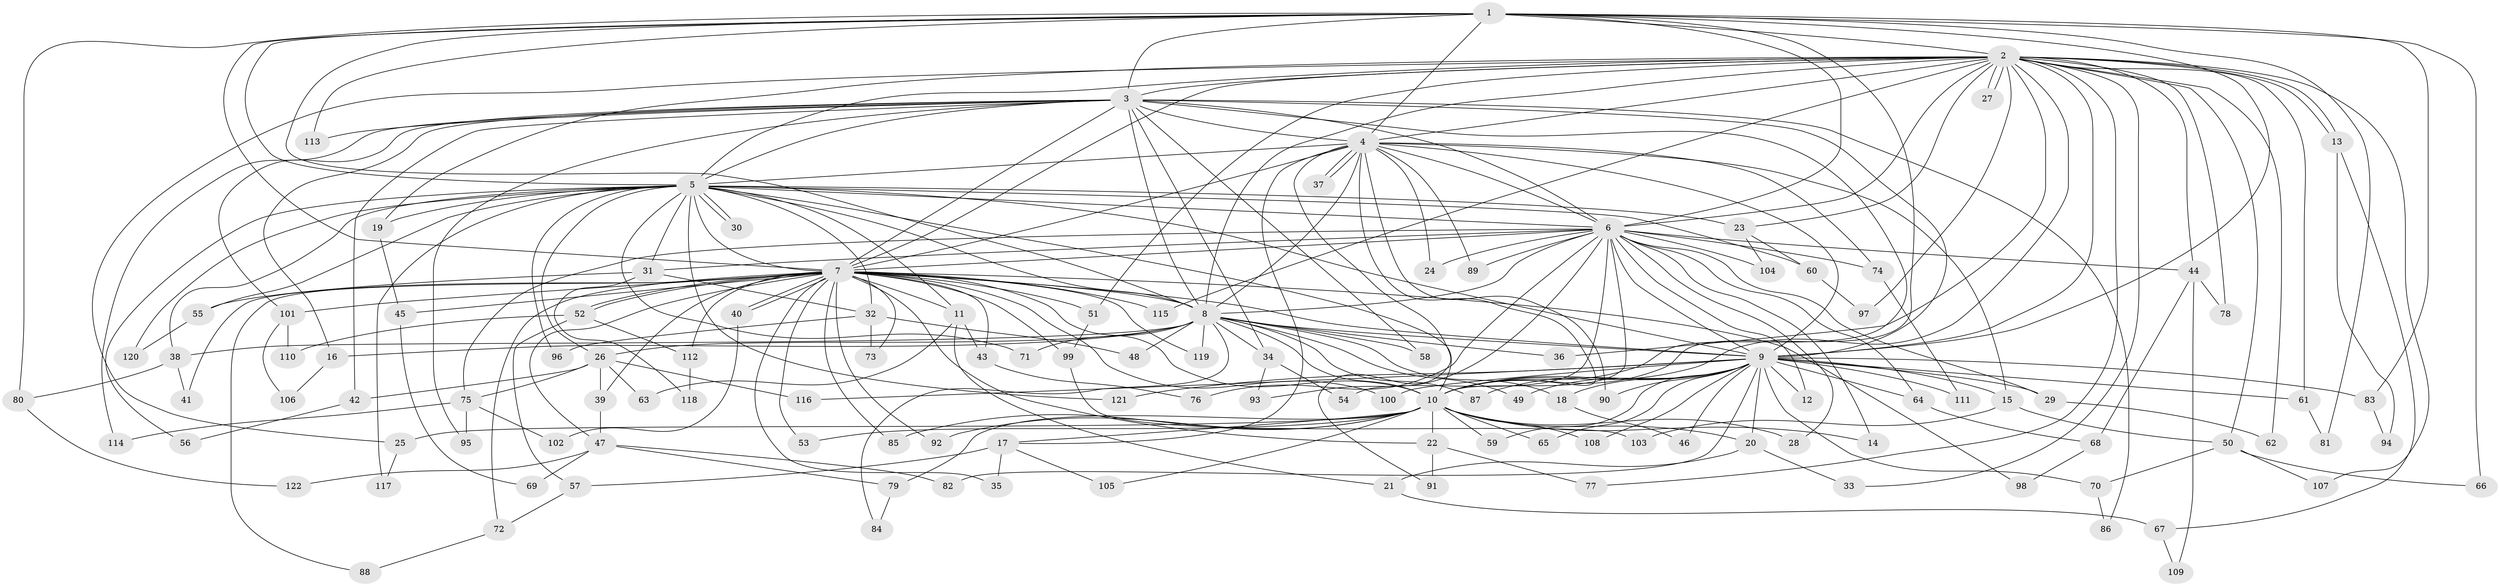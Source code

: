 // coarse degree distribution, {10: 0.02564102564102564, 19: 0.02564102564102564, 13: 0.07692307692307693, 15: 0.02564102564102564, 26: 0.02564102564102564, 16: 0.02564102564102564, 9: 0.07692307692307693, 4: 0.05128205128205128, 8: 0.02564102564102564, 1: 0.05128205128205128, 6: 0.07692307692307693, 7: 0.07692307692307693, 3: 0.2564102564102564, 2: 0.15384615384615385, 5: 0.02564102564102564}
// Generated by graph-tools (version 1.1) at 2025/49/03/04/25 22:49:59]
// undirected, 122 vertices, 269 edges
graph export_dot {
  node [color=gray90,style=filled];
  1;
  2;
  3;
  4;
  5;
  6;
  7;
  8;
  9;
  10;
  11;
  12;
  13;
  14;
  15;
  16;
  17;
  18;
  19;
  20;
  21;
  22;
  23;
  24;
  25;
  26;
  27;
  28;
  29;
  30;
  31;
  32;
  33;
  34;
  35;
  36;
  37;
  38;
  39;
  40;
  41;
  42;
  43;
  44;
  45;
  46;
  47;
  48;
  49;
  50;
  51;
  52;
  53;
  54;
  55;
  56;
  57;
  58;
  59;
  60;
  61;
  62;
  63;
  64;
  65;
  66;
  67;
  68;
  69;
  70;
  71;
  72;
  73;
  74;
  75;
  76;
  77;
  78;
  79;
  80;
  81;
  82;
  83;
  84;
  85;
  86;
  87;
  88;
  89;
  90;
  91;
  92;
  93;
  94;
  95;
  96;
  97;
  98;
  99;
  100;
  101;
  102;
  103;
  104;
  105;
  106;
  107;
  108;
  109;
  110;
  111;
  112;
  113;
  114;
  115;
  116;
  117;
  118;
  119;
  120;
  121;
  122;
  1 -- 2;
  1 -- 3;
  1 -- 4;
  1 -- 5;
  1 -- 6;
  1 -- 7;
  1 -- 8;
  1 -- 9;
  1 -- 10;
  1 -- 66;
  1 -- 80;
  1 -- 81;
  1 -- 83;
  1 -- 113;
  2 -- 3;
  2 -- 4;
  2 -- 5;
  2 -- 6;
  2 -- 7;
  2 -- 8;
  2 -- 9;
  2 -- 10;
  2 -- 13;
  2 -- 13;
  2 -- 19;
  2 -- 23;
  2 -- 25;
  2 -- 27;
  2 -- 27;
  2 -- 33;
  2 -- 36;
  2 -- 44;
  2 -- 50;
  2 -- 51;
  2 -- 61;
  2 -- 62;
  2 -- 77;
  2 -- 78;
  2 -- 97;
  2 -- 107;
  2 -- 115;
  3 -- 4;
  3 -- 5;
  3 -- 6;
  3 -- 7;
  3 -- 8;
  3 -- 9;
  3 -- 10;
  3 -- 16;
  3 -- 34;
  3 -- 42;
  3 -- 58;
  3 -- 86;
  3 -- 95;
  3 -- 101;
  3 -- 113;
  3 -- 114;
  4 -- 5;
  4 -- 6;
  4 -- 7;
  4 -- 8;
  4 -- 9;
  4 -- 10;
  4 -- 15;
  4 -- 17;
  4 -- 24;
  4 -- 37;
  4 -- 37;
  4 -- 74;
  4 -- 89;
  4 -- 90;
  4 -- 91;
  5 -- 6;
  5 -- 7;
  5 -- 8;
  5 -- 9;
  5 -- 10;
  5 -- 11;
  5 -- 19;
  5 -- 23;
  5 -- 26;
  5 -- 30;
  5 -- 30;
  5 -- 31;
  5 -- 32;
  5 -- 38;
  5 -- 55;
  5 -- 56;
  5 -- 60;
  5 -- 71;
  5 -- 96;
  5 -- 117;
  5 -- 120;
  5 -- 121;
  6 -- 7;
  6 -- 8;
  6 -- 9;
  6 -- 10;
  6 -- 12;
  6 -- 14;
  6 -- 24;
  6 -- 28;
  6 -- 29;
  6 -- 31;
  6 -- 44;
  6 -- 54;
  6 -- 64;
  6 -- 74;
  6 -- 75;
  6 -- 76;
  6 -- 89;
  6 -- 93;
  6 -- 104;
  7 -- 8;
  7 -- 9;
  7 -- 10;
  7 -- 11;
  7 -- 22;
  7 -- 35;
  7 -- 39;
  7 -- 40;
  7 -- 40;
  7 -- 41;
  7 -- 43;
  7 -- 45;
  7 -- 47;
  7 -- 51;
  7 -- 52;
  7 -- 52;
  7 -- 53;
  7 -- 72;
  7 -- 73;
  7 -- 85;
  7 -- 88;
  7 -- 92;
  7 -- 98;
  7 -- 99;
  7 -- 100;
  7 -- 101;
  7 -- 112;
  7 -- 115;
  7 -- 119;
  8 -- 9;
  8 -- 10;
  8 -- 16;
  8 -- 18;
  8 -- 26;
  8 -- 34;
  8 -- 36;
  8 -- 38;
  8 -- 48;
  8 -- 49;
  8 -- 58;
  8 -- 71;
  8 -- 84;
  8 -- 87;
  8 -- 119;
  9 -- 10;
  9 -- 12;
  9 -- 15;
  9 -- 18;
  9 -- 20;
  9 -- 29;
  9 -- 46;
  9 -- 49;
  9 -- 59;
  9 -- 61;
  9 -- 64;
  9 -- 65;
  9 -- 70;
  9 -- 82;
  9 -- 83;
  9 -- 87;
  9 -- 90;
  9 -- 100;
  9 -- 108;
  9 -- 111;
  9 -- 116;
  9 -- 121;
  10 -- 14;
  10 -- 17;
  10 -- 20;
  10 -- 22;
  10 -- 25;
  10 -- 28;
  10 -- 53;
  10 -- 59;
  10 -- 65;
  10 -- 79;
  10 -- 85;
  10 -- 92;
  10 -- 105;
  10 -- 108;
  11 -- 21;
  11 -- 43;
  11 -- 63;
  13 -- 67;
  13 -- 94;
  15 -- 50;
  15 -- 103;
  16 -- 106;
  17 -- 35;
  17 -- 57;
  17 -- 105;
  18 -- 46;
  19 -- 45;
  20 -- 21;
  20 -- 33;
  21 -- 67;
  22 -- 77;
  22 -- 91;
  23 -- 60;
  23 -- 104;
  25 -- 117;
  26 -- 39;
  26 -- 42;
  26 -- 63;
  26 -- 75;
  26 -- 116;
  29 -- 62;
  31 -- 32;
  31 -- 55;
  31 -- 118;
  32 -- 48;
  32 -- 73;
  32 -- 96;
  34 -- 54;
  34 -- 93;
  38 -- 41;
  38 -- 80;
  39 -- 47;
  40 -- 102;
  42 -- 56;
  43 -- 76;
  44 -- 68;
  44 -- 78;
  44 -- 109;
  45 -- 69;
  47 -- 69;
  47 -- 79;
  47 -- 82;
  47 -- 122;
  50 -- 66;
  50 -- 70;
  50 -- 107;
  51 -- 99;
  52 -- 57;
  52 -- 110;
  52 -- 112;
  55 -- 120;
  57 -- 72;
  60 -- 97;
  61 -- 81;
  64 -- 68;
  67 -- 109;
  68 -- 98;
  70 -- 86;
  72 -- 88;
  74 -- 111;
  75 -- 95;
  75 -- 102;
  75 -- 114;
  79 -- 84;
  80 -- 122;
  83 -- 94;
  99 -- 103;
  101 -- 106;
  101 -- 110;
  112 -- 118;
}
